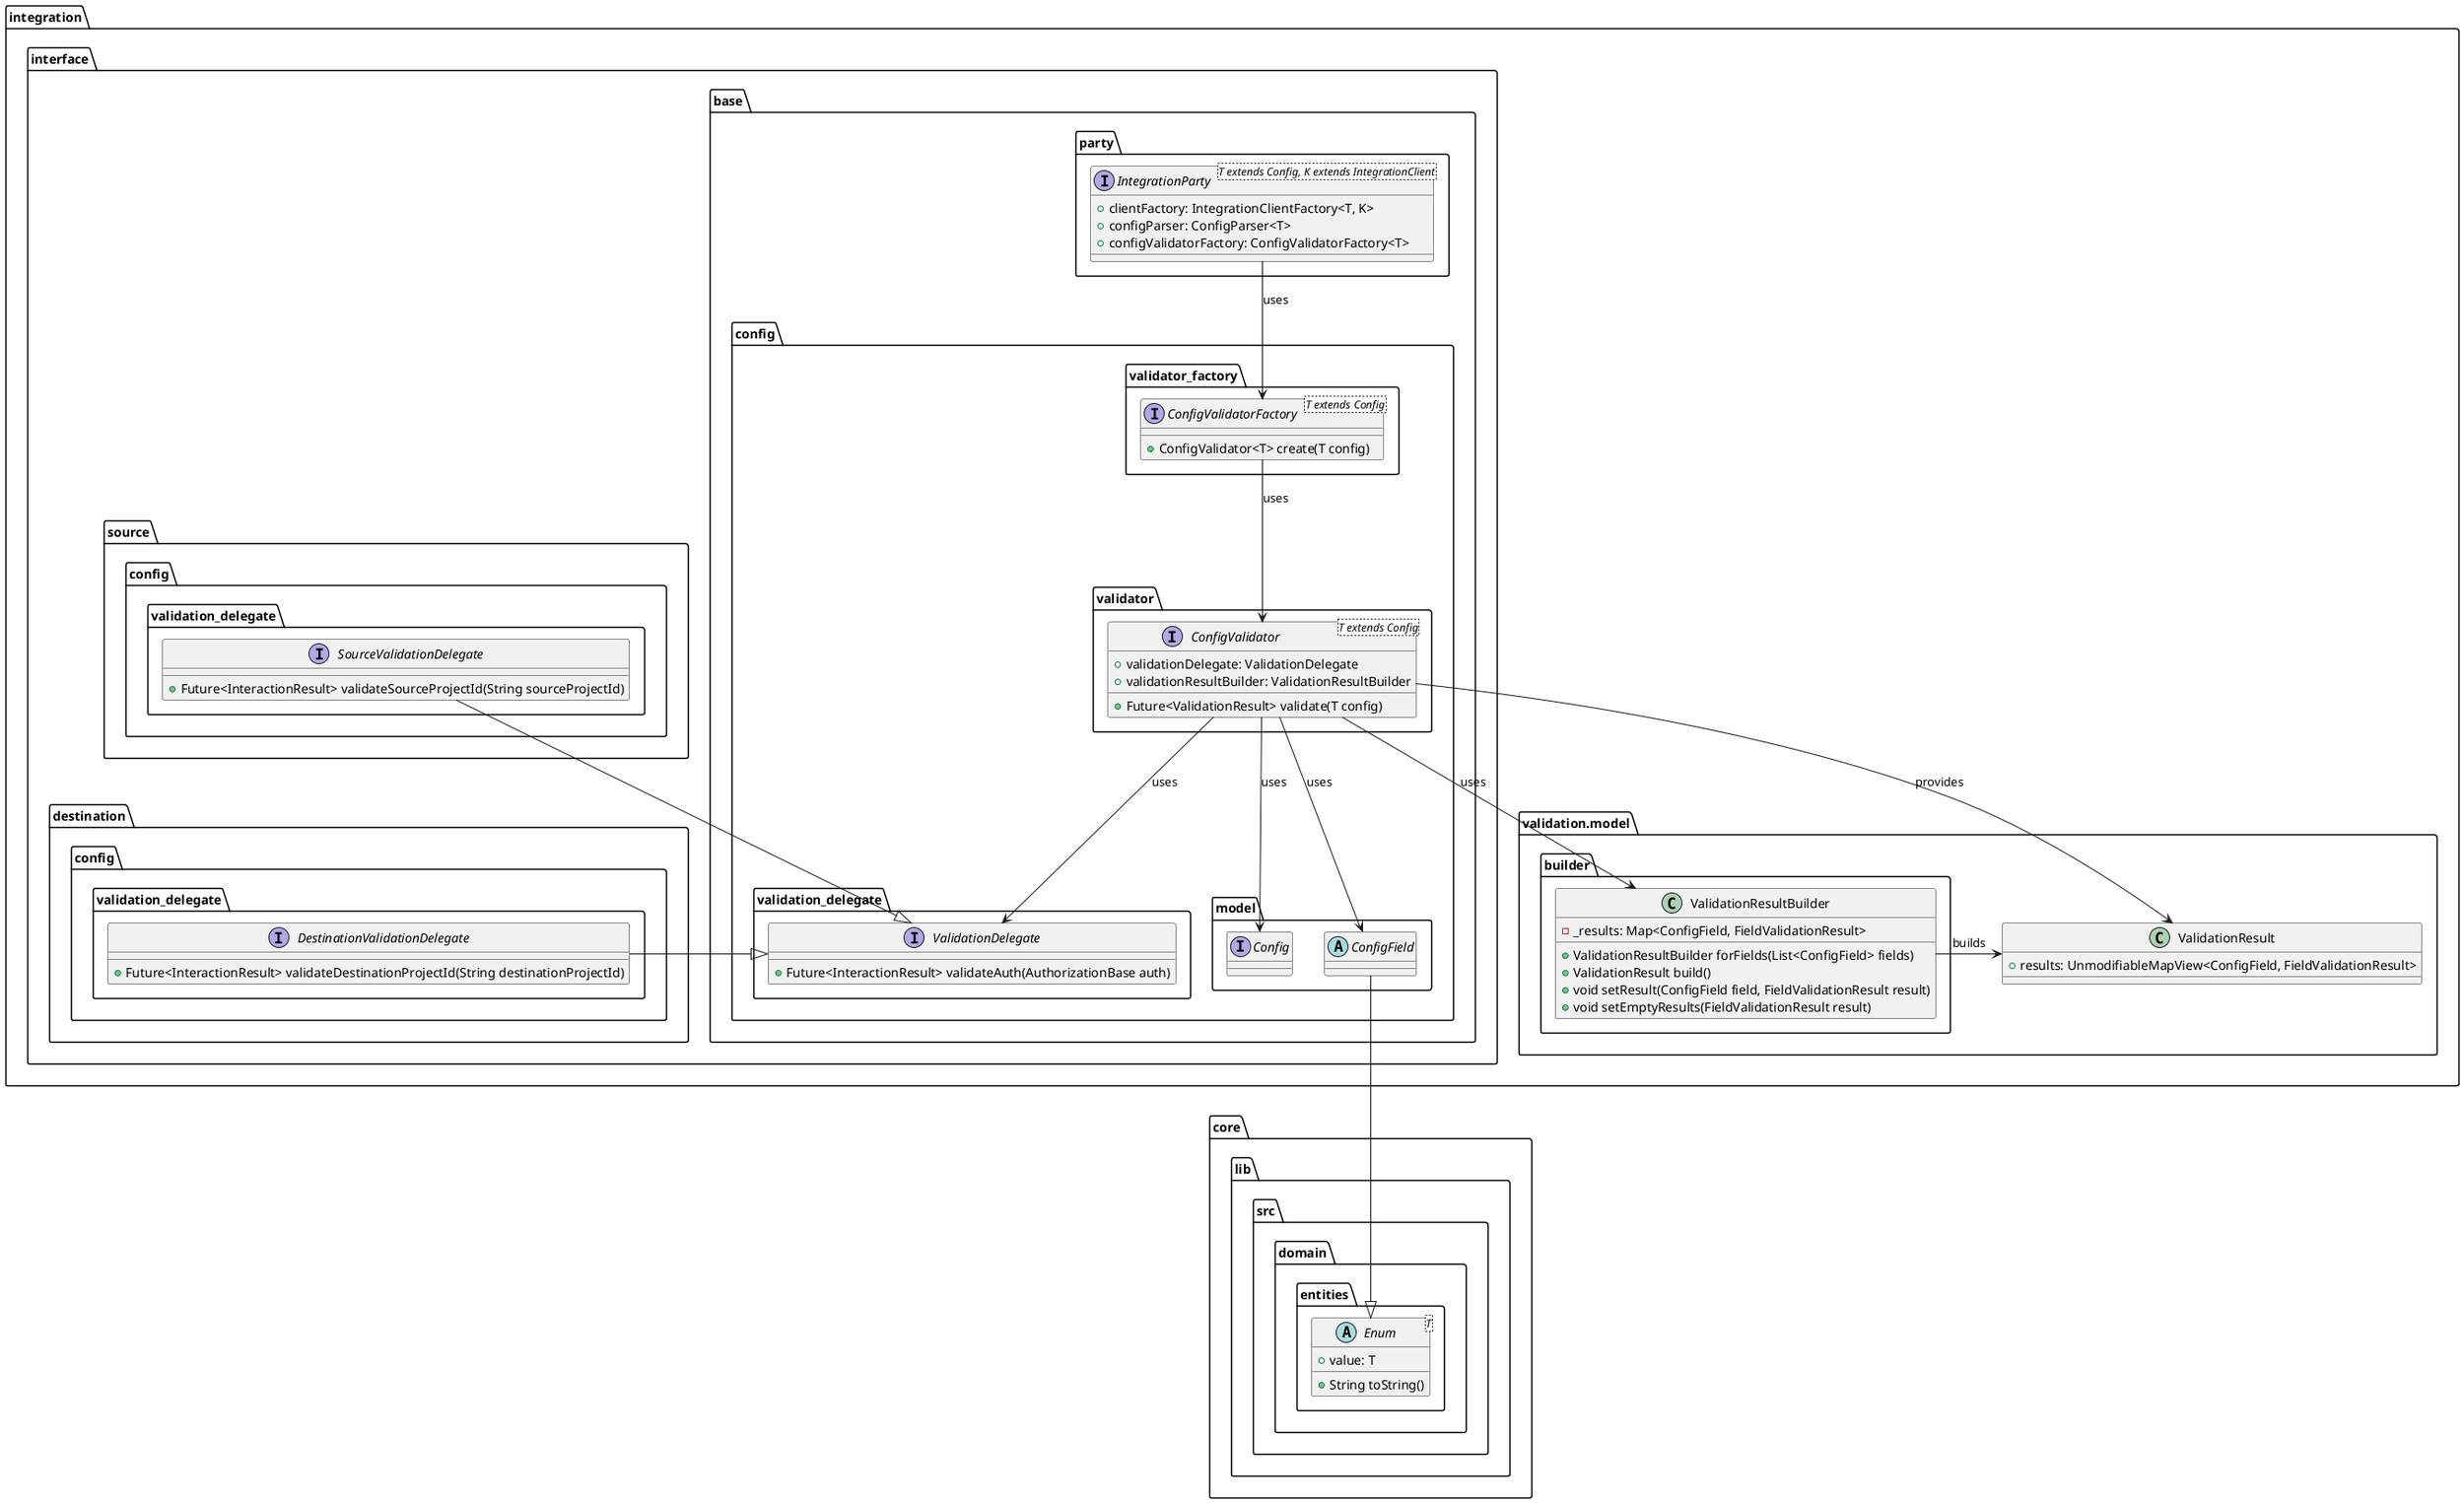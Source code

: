 @startuml ci_integrations_config_validator_class_diagram
    package core.lib.src.domain.entities {
        abstract class Enum<T> {
            + value: T

            + String toString()
        }
    }

    package integration {
        package interface {
            package base {
                package party {
                    interface IntegrationParty<T extends Config, K extends IntegrationClient> {
                        + clientFactory: IntegrationClientFactory<T, K>
                        + configParser: ConfigParser<T>
                        + configValidatorFactory: ConfigValidatorFactory<T>
                    }
                }

                package config {
                    package model {
                        interface Config {}

                        abstract class ConfigField {}
                    }

                    package validator {
                        interface ConfigValidator<T extends Config> {
                            + validationDelegate: ValidationDelegate
                            + validationResultBuilder: ValidationResultBuilder

                            + Future<ValidationResult> validate(T config)
                        }
                    }

                    package validation_delegate as base_validation_delegate {
                        interface ValidationDelegate {
                            + Future<InteractionResult> validateAuth(AuthorizationBase auth)
                        }
                    }

                    package validator_factory {
                        interface ConfigValidatorFactory<T extends Config> {
                            + ConfigValidator<T> create(T config)
                        }
                    }
                }
            }
            
            package source.config {
                package validation_delegate as source_validation_delegate {
                    interface SourceValidationDelegate {
                        + Future<InteractionResult> validateSourceProjectId(String sourceProjectId)
                    }
                }
            }

            package destination.config {
                package validation_delegate as destination_validation_delegate {
                    interface DestinationValidationDelegate {
                        + Future<InteractionResult> validateDestinationProjectId(String destinationProjectId)
                    }
                }
            }
        }

        package validation.model as config_validation_model {
            package builder {
                class ValidationResultBuilder {
                    - _results: Map<ConfigField, FieldValidationResult>
                    
                    + ValidationResultBuilder forFields(List<ConfigField> fields)
                    + ValidationResult build()
                    + void setResult(ConfigField field, FieldValidationResult result)
                    + void setEmptyResults(FieldValidationResult result)
                }
            }

            class ValidationResult {
                + results: UnmodifiableMapView<ConfigField, FieldValidationResult>
            }
        }
    }

    IntegrationParty --> ConfigValidatorFactory : uses

    ConfigValidatorFactory --> ConfigValidator : uses

    ConfigValidator --> ValidationDelegate : uses
    ConfigValidator --> ValidationResult : provides
    ConfigValidator --> ValidationResultBuilder : uses
    ConfigValidator --> Config : uses
    ConfigValidator --> ConfigField : uses

    ConfigField --|> Enum

    ValidationResultBuilder -right-> ValidationResult : builds

    SourceValidationDelegate --|> ValidationDelegate
    DestinationValidationDelegate -right-|> ValidationDelegate

@enduml

